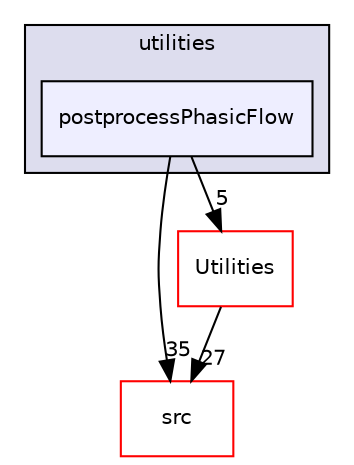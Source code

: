 digraph "utilities/postprocessPhasicFlow" {
  compound=true
  node [ fontsize="10", fontname="Helvetica"];
  edge [ labelfontsize="10", labelfontname="Helvetica"];
  subgraph clusterdir_df38b2a5d584e0f6066b4518b95c638b {
    graph [ bgcolor="#ddddee", pencolor="black", label="utilities" fontname="Helvetica", fontsize="10", URL="dir_df38b2a5d584e0f6066b4518b95c638b.html"]
  dir_3104238dba096c99a27b6bccac80df1f [shape=box, label="postprocessPhasicFlow", style="filled", fillcolor="#eeeeff", pencolor="black", URL="dir_3104238dba096c99a27b6bccac80df1f.html"];
  }
  dir_68267d1309a1af8e8297ef4c3efbcdba [shape=box label="src" fillcolor="white" style="filled" color="red" URL="dir_68267d1309a1af8e8297ef4c3efbcdba.html"];
  dir_a6e08d71479fa323a1b05a998d2f3920 [shape=box label="Utilities" fillcolor="white" style="filled" color="red" URL="dir_a6e08d71479fa323a1b05a998d2f3920.html"];
  dir_3104238dba096c99a27b6bccac80df1f->dir_68267d1309a1af8e8297ef4c3efbcdba [headlabel="35", labeldistance=1.5 headhref="dir_000191_000007.html"];
  dir_3104238dba096c99a27b6bccac80df1f->dir_a6e08d71479fa323a1b05a998d2f3920 [headlabel="5", labeldistance=1.5 headhref="dir_000191_000192.html"];
  dir_a6e08d71479fa323a1b05a998d2f3920->dir_68267d1309a1af8e8297ef4c3efbcdba [headlabel="27", labeldistance=1.5 headhref="dir_000192_000007.html"];
}
